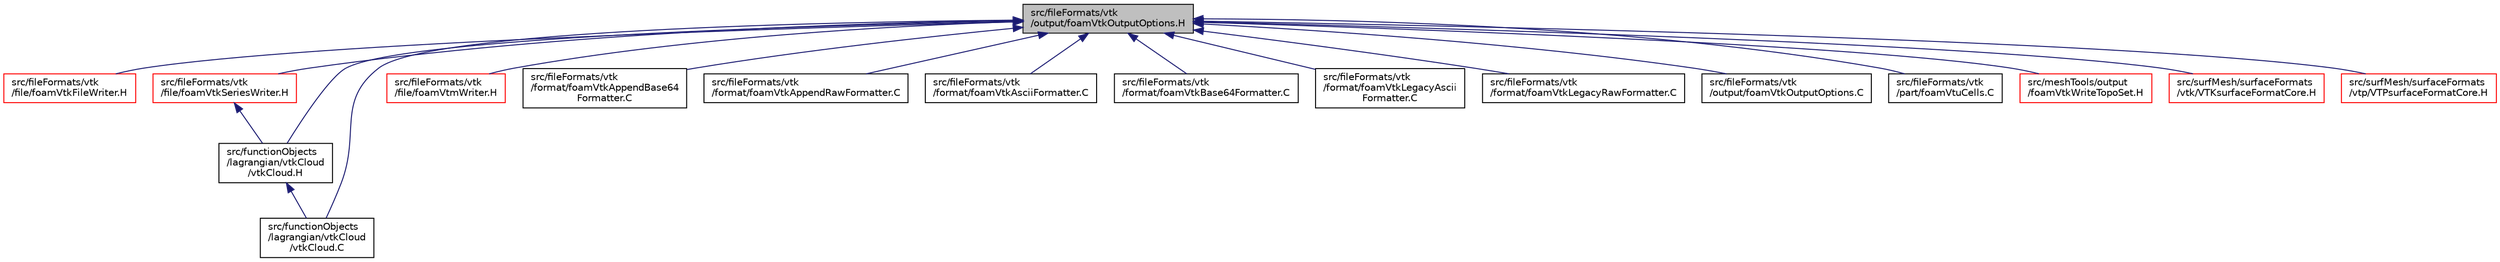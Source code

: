 digraph "src/fileFormats/vtk/output/foamVtkOutputOptions.H"
{
  bgcolor="transparent";
  edge [fontname="Helvetica",fontsize="10",labelfontname="Helvetica",labelfontsize="10"];
  node [fontname="Helvetica",fontsize="10",shape=record];
  Node1 [label="src/fileFormats/vtk\l/output/foamVtkOutputOptions.H",height=0.2,width=0.4,color="black", fillcolor="grey75", style="filled" fontcolor="black"];
  Node1 -> Node2 [dir="back",color="midnightblue",fontsize="10",style="solid",fontname="Helvetica"];
  Node2 [label="src/fileFormats/vtk\l/file/foamVtkFileWriter.H",height=0.2,width=0.4,color="red",URL="$foamVtkFileWriter_8H.html"];
  Node1 -> Node3 [dir="back",color="midnightblue",fontsize="10",style="solid",fontname="Helvetica"];
  Node3 [label="src/fileFormats/vtk\l/file/foamVtkSeriesWriter.H",height=0.2,width=0.4,color="red",URL="$foamVtkSeriesWriter_8H.html"];
  Node3 -> Node4 [dir="back",color="midnightblue",fontsize="10",style="solid",fontname="Helvetica"];
  Node4 [label="src/functionObjects\l/lagrangian/vtkCloud\l/vtkCloud.H",height=0.2,width=0.4,color="black",URL="$vtkCloud_8H.html"];
  Node4 -> Node5 [dir="back",color="midnightblue",fontsize="10",style="solid",fontname="Helvetica"];
  Node5 [label="src/functionObjects\l/lagrangian/vtkCloud\l/vtkCloud.C",height=0.2,width=0.4,color="black",URL="$vtkCloud_8C.html"];
  Node1 -> Node6 [dir="back",color="midnightblue",fontsize="10",style="solid",fontname="Helvetica"];
  Node6 [label="src/fileFormats/vtk\l/file/foamVtmWriter.H",height=0.2,width=0.4,color="red",URL="$foamVtmWriter_8H.html"];
  Node1 -> Node7 [dir="back",color="midnightblue",fontsize="10",style="solid",fontname="Helvetica"];
  Node7 [label="src/fileFormats/vtk\l/format/foamVtkAppendBase64\lFormatter.C",height=0.2,width=0.4,color="black",URL="$foamVtkAppendBase64Formatter_8C.html"];
  Node1 -> Node8 [dir="back",color="midnightblue",fontsize="10",style="solid",fontname="Helvetica"];
  Node8 [label="src/fileFormats/vtk\l/format/foamVtkAppendRawFormatter.C",height=0.2,width=0.4,color="black",URL="$foamVtkAppendRawFormatter_8C.html"];
  Node1 -> Node9 [dir="back",color="midnightblue",fontsize="10",style="solid",fontname="Helvetica"];
  Node9 [label="src/fileFormats/vtk\l/format/foamVtkAsciiFormatter.C",height=0.2,width=0.4,color="black",URL="$foamVtkAsciiFormatter_8C.html"];
  Node1 -> Node10 [dir="back",color="midnightblue",fontsize="10",style="solid",fontname="Helvetica"];
  Node10 [label="src/fileFormats/vtk\l/format/foamVtkBase64Formatter.C",height=0.2,width=0.4,color="black",URL="$foamVtkBase64Formatter_8C.html"];
  Node1 -> Node11 [dir="back",color="midnightblue",fontsize="10",style="solid",fontname="Helvetica"];
  Node11 [label="src/fileFormats/vtk\l/format/foamVtkLegacyAscii\lFormatter.C",height=0.2,width=0.4,color="black",URL="$foamVtkLegacyAsciiFormatter_8C.html"];
  Node1 -> Node12 [dir="back",color="midnightblue",fontsize="10",style="solid",fontname="Helvetica"];
  Node12 [label="src/fileFormats/vtk\l/format/foamVtkLegacyRawFormatter.C",height=0.2,width=0.4,color="black",URL="$foamVtkLegacyRawFormatter_8C.html"];
  Node1 -> Node13 [dir="back",color="midnightblue",fontsize="10",style="solid",fontname="Helvetica"];
  Node13 [label="src/fileFormats/vtk\l/output/foamVtkOutputOptions.C",height=0.2,width=0.4,color="black",URL="$foamVtkOutputOptions_8C.html"];
  Node1 -> Node14 [dir="back",color="midnightblue",fontsize="10",style="solid",fontname="Helvetica"];
  Node14 [label="src/fileFormats/vtk\l/part/foamVtuCells.C",height=0.2,width=0.4,color="black",URL="$foamVtuCells_8C.html"];
  Node1 -> Node4 [dir="back",color="midnightblue",fontsize="10",style="solid",fontname="Helvetica"];
  Node1 -> Node5 [dir="back",color="midnightblue",fontsize="10",style="solid",fontname="Helvetica"];
  Node1 -> Node15 [dir="back",color="midnightblue",fontsize="10",style="solid",fontname="Helvetica"];
  Node15 [label="src/meshTools/output\l/foamVtkWriteTopoSet.H",height=0.2,width=0.4,color="red",URL="$foamVtkWriteTopoSet_8H.html",tooltip="Write topoSet in VTK format. "];
  Node1 -> Node16 [dir="back",color="midnightblue",fontsize="10",style="solid",fontname="Helvetica"];
  Node16 [label="src/surfMesh/surfaceFormats\l/vtk/VTKsurfaceFormatCore.H",height=0.2,width=0.4,color="red",URL="$VTKsurfaceFormatCore_8H.html"];
  Node1 -> Node17 [dir="back",color="midnightblue",fontsize="10",style="solid",fontname="Helvetica"];
  Node17 [label="src/surfMesh/surfaceFormats\l/vtp/VTPsurfaceFormatCore.H",height=0.2,width=0.4,color="red",URL="$VTPsurfaceFormatCore_8H.html"];
}
